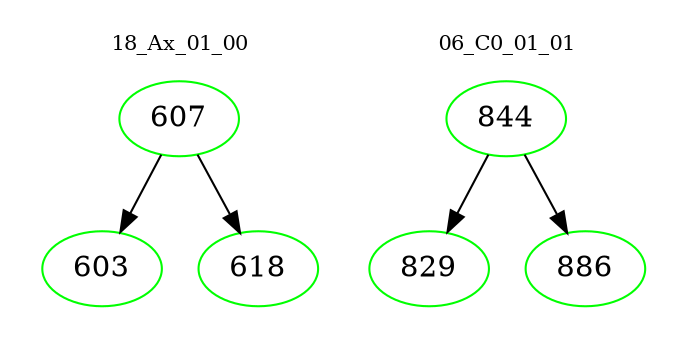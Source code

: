 digraph{
subgraph cluster_0 {
color = white
label = "18_Ax_01_00";
fontsize=10;
T0_607 [label="607", color="green"]
T0_607 -> T0_603 [color="black"]
T0_603 [label="603", color="green"]
T0_607 -> T0_618 [color="black"]
T0_618 [label="618", color="green"]
}
subgraph cluster_1 {
color = white
label = "06_C0_01_01";
fontsize=10;
T1_844 [label="844", color="green"]
T1_844 -> T1_829 [color="black"]
T1_829 [label="829", color="green"]
T1_844 -> T1_886 [color="black"]
T1_886 [label="886", color="green"]
}
}

